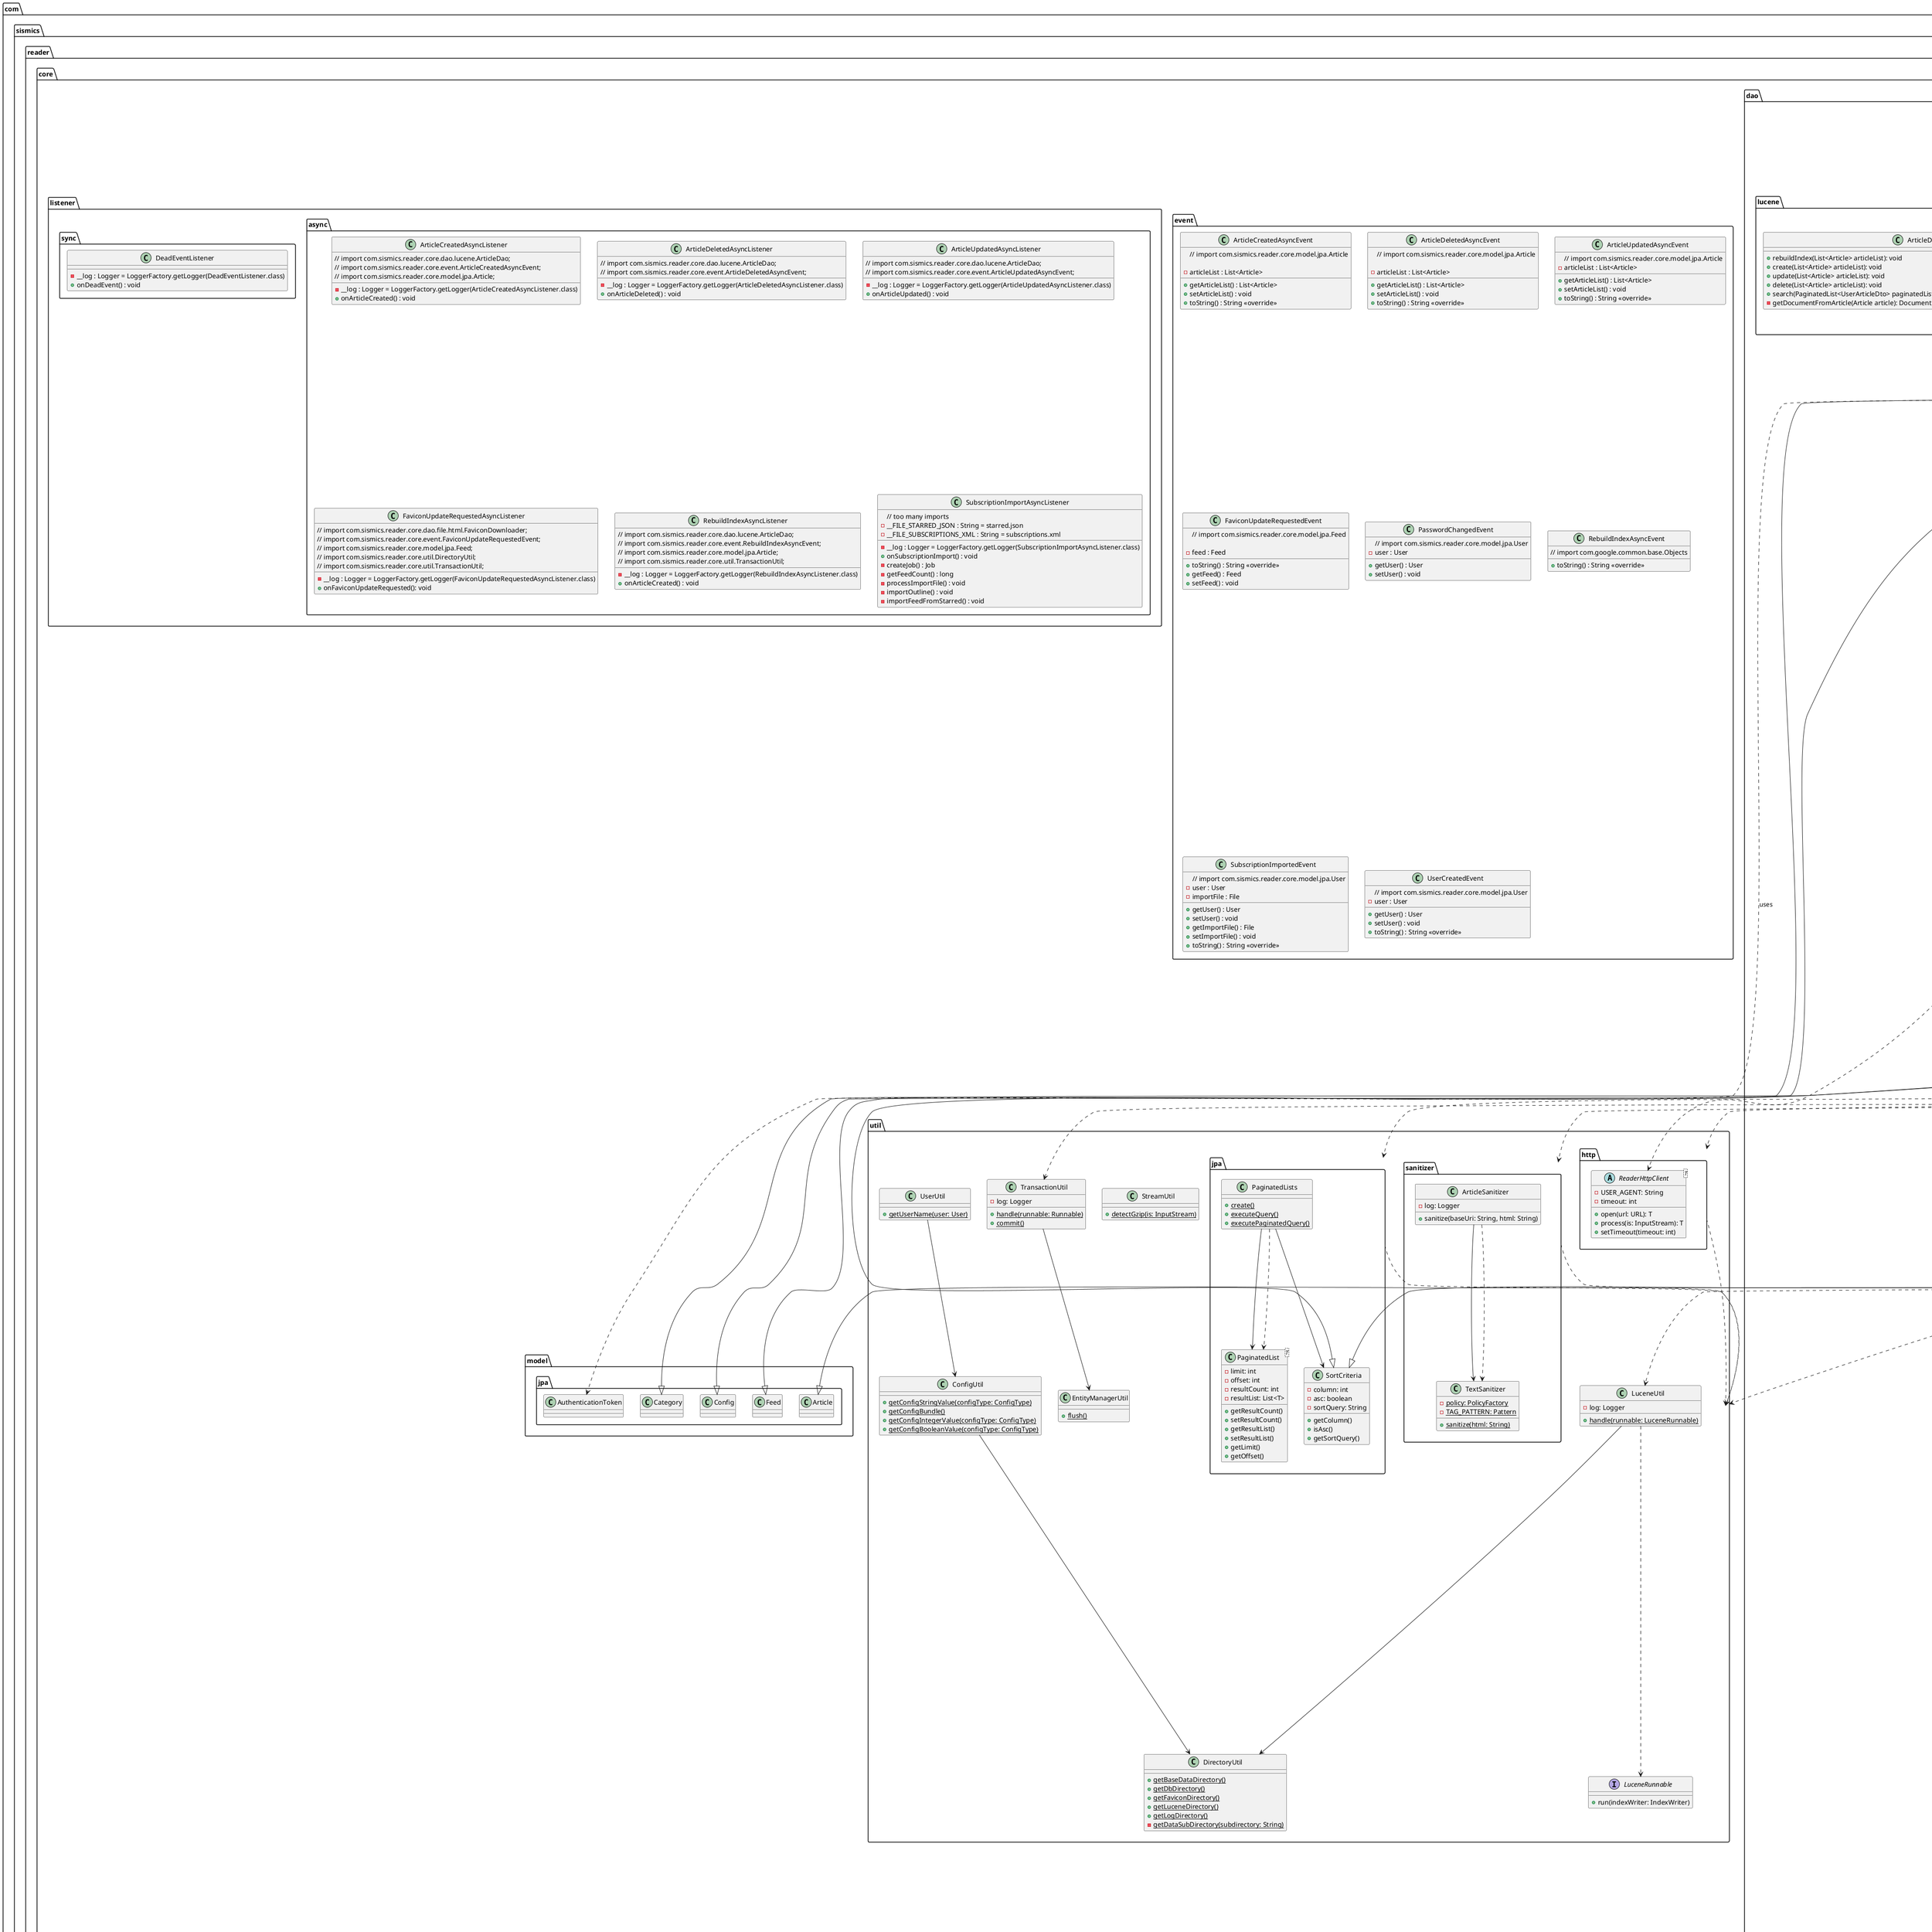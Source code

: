 @startuml

' Packages
package "com.sismics.reader.rest.assembler" {
    class ArticleAssembler {
        + {static} asJson(userArticle: UserArticleDto): JSONObject
    }
}

package "com.sismics.reader.rest.constant" {
    enum BaseFunction {
        ADMIN
        PASSWORD
        IMPORT
    }
}

package "com.sismics.reader.rest.dao" {
    class ThemeDao {
        + {static} STYLESHEETS_THEME_DIRS: List<String>
        - {static} CSS_FILTER: FilenameFilter
        + findAll(servletContext: ServletContext): List<String>
    }
}

package "com.sismics.reader.rest.resource" {
    abstract class BaseResource {
        # request: HttpServletRequest
        # appKey: String
        # principal: IPrincipal
        # authenticate(): boolean
        # checkBaseFunction(baseFunction: BaseFunction): void
        # hasBaseFunction(baseFunction: BaseFunction): boolean
    }

    class AllResource extends BaseResource {
        + get(unread: boolean, limit: Integer, afterArticle: String): Response
        + read(): Response
    }

    class AppResource extends BaseResource {
        + version(): Response
        + log(level: String, tag: String, message: String, limit: Integer, offset: Integer): Response
        + batchReindex(): Response
        + mapPort(): Response
    }

    class ArticleResource extends BaseResource {
        + read(id: String): Response
        + readMultiple(idList: List<String>): Response
        + unread(id: String): Response
        + unreadMultiple(idList: List<String>): Response
    }

    class CategoryResource extends BaseResource {
        + list(): Response
        + get(id: String, unread: boolean, limit: Integer, afterArticle: String): Response
        + add(name: String): Response
        + delete(id: String): Response
        + read(id: String): Response
        + update(id: String, name: String, order: Integer, folded: Boolean): Response
    }

    class JobResource extends BaseResource {
        + delete(id: String): Response
    }

    class LocaleResource extends BaseResource {
        + list(): Response
    }

    class SearchResource extends BaseResource {
        + get(query: String, limit: Integer, offset: Integer): Response
    }

    class StarredResource extends BaseResource {
        + get(limit: Integer, afterArticle: String): Response
        + star(id: String): Response
        + unstar(id: String): Response
        + starMultiple(idList: List<String>): Response
        + unstarMultiple(idList: List<String>): Response
    }

    class SubscriptionResource extends BaseResource {
        + list(unread: boolean): Response
        + get(id: String, unread: boolean, limit: Integer, afterArticle: String): Response
        + add(url: String, title: String): Response
        + update(id: String, title: String, categoryId: String, order: Integer): Response
        + favicon(id: String): Response
        + read(id: String): Response
        + delete(id: String): Response
        + importFile(fileBodyPart: FormDataBodyPart): Response
        + export(): Response
    }

    class UserResource extends BaseResource {
        + register(username: String, password: String, localeId: String, email: String): Response
        + update(password: String, email: String, themeId: String, localeId: String, ...): Response
        + checkUsername(username: String): Response
        + login(username: String, password: String, longLasted: boolean): Response
        + logout(): Response
        + delete(): Response
        + info(): Response
        + list(limit: Integer, offset: Integer, sortColumn: Integer, asc: Boolean): Response
    }
}

package "com.sismics.reader.rest.util" {
    class ValidationUtil {
        + {static} validateTheme(servletContext: ServletContext, themeId: String, name: String, nullable: boolean): String
        + {static} validateLocale(localeId: String, name: String, nullable: boolean): String
    }
}

' Relationships
ArticleAssembler ..> "uses" UserArticleDto
BaseResource ..> "uses" BaseFunction
UserResource ..> "uses" ValidationUtil
SubscriptionResource ..> "uses" ValidationUtil
ThemeDao ..> "uses" ServletContext


package "com.sismics.reader.core.service" {
    class FeedService {
        -log: Logger
        +startUp()
        +shutDown()
        +runOneIteration()
        +scheduler()
        +synchronizeAllFeeds()
        +synchronize(url: String)
    }

    class IndexingService {
        -log: Logger
        -directory: Directory
        -directoryReader: DirectoryReader
        -luceneStorageConfig: String
        +startUp()
        +shutDown()
        +runOneIteration()
        +searchArticles()
        +rebuildIndex()
        +getDirectory()
        +getDirectoryReader()
    }
    
    FeedService --> IndexingService
}

package "com.sismics.reader.core.util" {
    class ConfigUtil {
        +{static} getConfigStringValue(configType: ConfigType)
        +{static} getConfigBundle()
        +{static} getConfigIntegerValue(configType: ConfigType)
        +{static} getConfigBooleanValue(configType: ConfigType)
    }

    class DirectoryUtil {
        +{static} getBaseDataDirectory()
        +{static} getDbDirectory()
        +{static} getFaviconDirectory()
        +{static} getLuceneDirectory()
        +{static} getLogDirectory()
        -{static} getDataSubDirectory(subdirectory: String)
    }

    class EntityManagerUtil {
        +{static} flush()
    }

    class LuceneUtil {
        -log: Logger
        +{static} handle(runnable: LuceneRunnable)
    }

    interface LuceneRunnable {
        +run(indexWriter: IndexWriter)
    }

    class StreamUtil {
        +{static} detectGzip(is: InputStream)
    }

    class TransactionUtil {
        -log: Logger
        +{static} handle(runnable: Runnable)
        +{static} commit()
    }

    class UserUtil {
        +{static} getUserName(user: User)
    }

    ConfigUtil --> DirectoryUtil
    TransactionUtil --> EntityManagerUtil
    LuceneUtil --> DirectoryUtil
    UserUtil --> ConfigUtil
}

package "com.sismics.reader.core.util.http" {
    abstract class ReaderHttpClient<T> {
        -USER_AGENT: String
        -timeout: int
        +open(url: URL): T
        +process(is: InputStream): T
        +setTimeout(timeout: int)
    }
}

package "com.sismics.reader.core.util.jpa" {
    class PaginatedList<T> {
        -limit: int
        -offset: int
        -resultCount: int
        -resultList: List<T>
        +getResultCount()
        +setResultCount()
        +getResultList()
        +setResultList()
        +getLimit()
        +getOffset()
    }

    class PaginatedLists {
        +{static} create()
        +{static} executeQuery()
        +{static} executePaginatedQuery()
    }

    class SortCriteria {
        -column: int
        -asc: boolean
        -sortQuery: String
        +getColumn()
        +isAsc()
        +getSortQuery()
    }

    PaginatedLists --> PaginatedList
    PaginatedLists --> SortCriteria
}

package "com.sismics.reader.core.util.sanitizer" {
    class ArticleSanitizer {
        -log: Logger
        +sanitize(baseUri: String, html: String)
    }

    class TextSanitizer {
        -{static} policy: PolicyFactory
        -{static} TAG_PATTERN: Pattern
        +{static} sanitize(html: String)
    }

    ArticleSanitizer --> TextSanitizer
}

' Class relationships
FeedService --|> AbstractScheduledService
IndexingService --|> AbstractScheduledService
IndexingService ..> LuceneUtil
FeedService ..> TransactionUtil
PaginatedLists ..> PaginatedList
ArticleSanitizer ..> TextSanitizer
LuceneUtil ..> LuceneRunnable

' Package dependencies
"com.sismics.reader.core.service" ..> "com.sismics.reader.core.util"
"com.sismics.reader.core.service" ..> "com.sismics.reader.core.util.http"
"com.sismics.reader.core.service" ..> "com.sismics.reader.core.util.jpa"
"com.sismics.reader.core.service" ..> "com.sismics.reader.core.util.sanitizer"
"com.sismics.reader.core.util.sanitizer" ..> "com.sismics.reader.core.util"
"com.sismics.reader.core.util.http" ..> "com.sismics.reader.core.util"
"com.sismics.reader.core.util.jpa" ..> "com.sismics.reader.core.util"



package com.sismics.reader.core.dao.file.html{

    ' FaviconDownloader.java
    class FaviconDownloader {
        - {static} log: Logger
        + FAVICON_MIME_TYPE_MAP: ImmutableMap<String, String>
        + downloadFaviconFromPage(pageUrl: String, directory: String, fileName: String): String
        + getFaviconUrl(pageUrl: String, fileName: String): String
        + downloadFavicon(faviconUrl: String, directory: String, fileName: String): String
    }

    ' FaviconDownloader ..> FaviconExtractor : uses
    FaviconDownloader ..> com.sismics.reader.core.util.http.ReaderHttpClient : uses
    FaviconDownloader ..> com.sismics.util.mime.MimeTypeUtil : uses
    
    
    ' FaviconExtractor.java
    class FaviconExtractor{
        - {static} log: Logger
        - url: URL
        - favicon: String
        + FaviconExtractor(url: String)
        + readPage(is: InputStream): void
        + startElement(url: Sting, localName: String, qName: String, attributes: Attributes): void
        + getFavicon(): String
    }

    ' FaviconExtractor --|> DefaultHandler
    ' FaviconExtractor ..> SAXParserImpl : uses
    ' FaviconExtractor ..> Attributes : uses


    ' RssExtractor.java
    class RssExtractor{
        - {static} log: Logger
        - url: URL
        - feedList: List<String>
        + RssExtractor(url: String)
        - readPage(is: InputStream): void
        + startElement(uri: String, localName: String, attributes: Attributes): void
        + getFeedList(): List<String>
    }

    RssExtractor ..> com.sismics.util.UrlUtil : uses
    ' RssExtractor ..> Attributes : uses
    ' RssExtractor ..> SAXException : uses
    ' RssExtractor --|> DefaultHandler 


    ' FeedChooserStratergy.java
    class FeedChooserStratergy{
        + guess(feedList: List<String>): String
    }
    ' FeedChooserStrategy ..> "uses" List

}

package com.sismics.reader.core.dao.jpa.criteria{
    ' ArticleCriteria.java
    class ArticleCriteria{
        - id: String
        - guidIn: List<String>
        - title: String
        - url: String
        - publicationDateMin: Date
        - feedId: String
        + getId(): String
        + setId(id: String): ArticleCriteria
        + getUrl(): String
        + setUrl(url: String): ArticleCriteria
        + getPublicationDateMin(): Date
        + setPublicationDateMin(publicationDateMin: Date): ArticleCriteria
        + getFeedId(): String
        + setFeedId(feedId: String): ArticleCriteria
    }

    ' FeedCriteria.java
    class FeedCriteria{
        - feedUrl: String
        - withUserSubscription: boolean
        + getFeedUrl(): String
        + setFeedUrl(feedUrl: String): FeedCriteria
        + isWithUserSubscription(): boolean
        + setWithUserSubscription(withUserSubscription: boolean): FeedCriteria
    }

    'FeedSubscriptionCriteria.java
    class FeedSubscriptionCriteria{
        - id: String
        - userId: String
        - feedId: String
        - categoryId: String
        - feedUrl: String
        - unread: boolean
        + getId(): String
        + setId(id: String): FeedSubscriptionCriteria
        + getUserId(): String
        + setUserId(userId: String): FeedSubscriptionCriteria
        + getFeedId(): String
        + setFeedId(feedId: String): FeedSubscriptionCriteria
        + getCategoryId: String
        + setCategoryId(categoryId: String): FeedSubscriptionCriteria
        + getFeedUrl(): String
        + setFeedUrl(feedUrl: String): FeedSubscriptionCriteria
        + isUnread(): boolean
        + setUnread(unread: boolean): FeedSubscriptionCriteria
    }

    ' JobCriteria.java
    class JobCriteria{
        - userId: String
        + getUserId(): String
        + setUserId(userId: String): JobCriteria
    }

    ' JobEventCriteria.java
    class JobEventCriteria{
        - jobId: String
        + getJobId(): String
        + setJobId(jobId: String): JobEventCriteria
    }


    'UserArticleCriteria.java

    class UserArticleCriteria {
        - userId: String
        - feedId: String
        - visible: boolean
        - subscribed: boolean
        - feedSubscriptionId: String
        - categoryId: String
        - unread: boolean
        - starred: boolean
        - articleId: String
        - articleIdIn: List<String>
        - userArticleId: String
        - articlePublicationDateMax: Date
        - userArticleStarredDateMax: Date
        - articleIdMax: String
        - userArticleIdMax: String
        - fetchAllFeedSubscription: boolean

        + getUserId(): String
        + setUserId(userId: String): UserArticleCriteria
        + getFeedId(): String
        + setFeedId(feedId: String): UserArticleCriteria
        + isVisible(): boolean
        + setVisible(visible: boolean): UserArticleCriteria
        + isSubscribed(): boolean
        + setSubscribed(subscribed: boolean): UserArticleCriteria
        + getFeedSubscriptionId(): String
        + setFeedSubscriptionId(feedSubscriptionId: String): UserArticleCriteria

        + isUnread(): boolean
        + setUnread(unread: boolean): UserArticleCriteria
        + getCategoryId(): String
        + setCategoryId(categoryId: String): UserArticleCriteria
        + isStarred(): boolean
        + setStarred(starred: boolean): UserArticleCriteria
        + getArticleId(): String
        + setArticleId(articleId: String): UserArticleCriteria
        + getArticleIdIn(): List<String>
        + setArticleIdIn(articleIdIn: List<String>): UserArticleCriteria
        + getUserArticleId(): String
        + setUserArticleId(userArticleId: String): UserArticleCriteria
        + getArticlePublicationDateMax(): Date
        + setArticlePublicationDateMax(date: Date): UserArticleCriteria
        + getUserArticleStarredDateMax(): Date
        + setUserArticleStarredDateMax(date: Date): UserArticleCriteria
        + getArticleIdMax(): String
        + setArticleIdMax(articleIdMax: String): UserArticleCriteria
        + getUserArticleIdMax(): String
        + setUserArticleIdMax(userArticleIdMax: String): UserArticleCriteria
        + isFetchAllFeedSubscription(): boolean
        + setFetchAllFeedSubscription(fetch: boolean): UserArticleCriteria
    }

    ' UserCriteria.java
    class UserCriteria{
        ' its empty
    }



}

package com.sismics.reader.core.dao.jpa.mapper{

    ' ArticleMapper.java
    class ArticleMapper extends ResultMapper {
        + map(o: Object): ArticleDto
    }
    ArticleMapper --|>com.sismics.reader.core.dao.jpa.dto.ArticleDto
    ArticleMapper --|>com.sismics.util.jpa.ResultMapper

    ' FeedManager.java
    class FeedManager extends ResultMapper{
        + map(o: Object): FeedDto
    }
    FeedManager --|> com.sismics.reader.core.dao.jpa.dto.FeedDto
    FeedManager --|> com.sismics.util.jpa.ResultMapper

    ' FeedSubscriptionMapper.java
    class FeedSubscriptionMapper extends ResultMapper{
        + map(o: Object): FeedSubscriptionDto
    }
    FeedSubscriptionMapper --|> com.sismics.reader.core.dao.jpa.dto.FeedSubscriptionDto
    FeedSubscriptionMapper --|> com.sismics.util.jpa.ResultMapper


    ' JobEventMapper.java
    class JobEventMapper extends ResultMapper{
        + map(o: Object): JobEventDto
    }
    JobEventMapper --|> com.sismics.reader.core.dao.jpa.dto.JobEventDto
    JobEventMapper --|> com.sismics.util.jpa.ResultMapper


    ' JobMapper.java
    class JobMapper extends ResultMapper{
        + map(o: Object): JobDto
    }
    JobMapper --|> com.sismics.reader.core.dao.jpa.dto.JobDto
    JobMapper --|> com.sismics.util.jpa.ResultMapper


    ' UserArticleMapper.java
    class UserArticleMapper extends ResultMapper{
        +map(o: Object): UserArticleDto
    }
    UserArticleMapper --|> com.sismics.reader.core.dao.jpa.dto.UserArticleDto
    UserArticleMapper --|> com.sismics.util.jpa.ResultMapper


    ' UserMapper.java
    class UserMapper extends ResultMapper {
        + map(o: Object[]): UserDto

    }
    UserMapper --|> com.sismics.util.jpa.ResultMapper
    UserMapper --|> com.sismics.reader.core.dao.jpa.dto.UserDto
}

package com.sismics.reader.core.dao.jpa{

    ' ArticleDao.java
    class ArticleDao extends BaseDao{
        # getQueryParam(criteria: ArticleCriteria, FilterCriteria: FilterCriteria): QueryParam
        + create(article: Article): String
        + update(article: Article): Article
        + findAll(): List<Article>
        + delete(id: String): void
    }

    ArticleDao --|> com.sismics.reader.core.dao.jpa.criteria.ArticleCriteria
    ArticleDao --|> com.sismics.reader.core.dao.jpa.dto.ArticleDto
    ArticleDao --|> com.sismics.reader.core.dao.jpa.mapper.ArticleMapper
    ArticleDao --|> com.sismics.reader.core.model.jpa.Article
    ArticleDao --|> com.sismics.reader.core.util.jpa.SortCriteria
    ArticleDao --|> com.sismics.util.context.ThreadLocalContext
    ArticleDao --|> com.sismics.util.jpa.BaseDao
    ArticleDao --|> com.sismics.util.jpa.DialectUtil
    ArticleDao --|> com.sismics.util.jpa.QueryParam
    ArticleDao --|> com.sismics.util.jpa.filter.FilterCriteria

    ' AuthenticationTokenDao.java
    class AuthenticationTokenDao{
        + get(id: String): AuthenticationToken
        + create(authenticationToken: AuthenticationToken): String
        + delete(authenticationTokenId: String): void 
        + deleteOldSessionToken(userId: String): void
        + updateLastConnectionDate(id: String): void
    }
    AuthenticationTokenDao ..> com.sismics.reader.core.model.jpa.AuthenticationToken : uses
    AuthenticationTokenDao ..> com.sismics.util.context.ThreadLocalContext : uses

    ' CategoryDao.java
    class CategoryDao{
        + create(category: Category): String
        + update(category: Category): String
        ' suppressWarning
        + reorder(category: Category, order: int): void
        + delete(id: String):void
        + getRootCategory(userId: String): Category
        + getCategory(id: String, userId: String): Category
        + getCategoryCount(parentId: String, userId: String): int
        ' suppressWarning
        + findAllCategory(userId: String): List<Category>
        ' suppressWarning
        + findSubCategory(parentId: String, userId: String): List<Category>   
    }
    CategoryDao --|> com.sismics.reader.core.model.jpa.Category
    CategoryDao --|> com.sismics.util.context.ThreadLocalContext

    ' ConfigDao.java
    class ConfigDao{
        + getById(id: ConfigType): Config
    }
    ConfigDao --|> com.sismics.reader.core.model.jpa.Config
    ConfigDao --|> com.sismics.reader.core.constant.ConfigType
    ConfigDao --|> com.sismics.util.context.ThreadLocalContext

    class FeedDao extends BaseDao{
        # getQueryParam(criteria: FeedCriteria, filterCriteria: FilterCriteria): QueryParam
        + create(feed: Feed): String
        + delete(id: String): void
        + getByRssUrl(rssUrl: String): Feed
        + update(feed: Feed): Feed
    }

    FeedDao --|> com.sismics.reader.core.dao.jpa.criteria.FeedCriteria
    FeedDao --|> com.sismics.reader.core.dao.jpa.dto.FeedDto
    FeedDao --|> com.sismics.reader.core.dao.jpa.mapper.FeedMapper
    FeedDao --|> com.sismics.reader.core.model.jpa.Feed
    FeedDao --|> com.sismics.reader.core.util.jpa.SortCriteria
    FeedDao --|> com.sismics.util.context.ThreadLocalContext
    FeedDao --|> com.sismics.util.jpa.BaseDao
    FeedDao --|> com.sismics.util.jpa.QueryParam
    FeedDao --|> com.sismics.util.jpa.filter.FilterCriteria

}



package "com.sismics.reader.core.constant" {
    ' configtype.java
  enum ConfigType {
    LUCENE_DIRECTORY_STORAGE
  }

class Constants {
    ' constants.java how to represent static and final in class diagrams
    + String DEFAULT_LOCALE_ID = "en"
    + String DEFAULT_TIMEZONE_ID = "Europe/London"
    + String DEFAULT_THEME_ID = "default.less"
    + String DEFAULT_ADMIN_PASSWORD = "$2a$05$6Ny3TjrW3aVAL1or2SlcR.fhuDgPKp5jp.P9fBXwVNePgeLqb4i3C"
    + String LUCENE_DIRECTORY_STORAGE_RAM = "RAM"
    + String LUCENE_DIRECTORY_STORAGE_FILE = "FILE"
    + String DEFAULT_USER_ROLE = "user"
    + String JOB_IMPORT = "import"
    + String JOB_EVENT_FEED_COUNT = "import.feed_count"
    + String JOB_EVENT_STARRED_ARTICLED_COUNT = "import.starred_article_count"
    + String JOB_EVENT_FEED_IMPORT_SUCCESS = "import.feed_import_success"
    + String JOB_EVENT_FEED_IMPORT_FAILURE = "import.feed_import_failure"
    + String JOB_EVENT_STARRED_ARTICLE_IMPORT_SUCCESS = "import.starred_article_import_success"
    + String JOB_EVENT_STARRED_ARTICLE_IMPORT_FAILURE = "import.starred_article_import_failure"
}

}
package com.sismics.reader.core.dao.file.json {
    class StarredArticleImportedEvent {
        - Feed: feed
        - Article: article

        + getFeed() : Feed
        + setFeed(Feed feed) : void
        + getArticle() : Article
        + setArticle(Article article) : void
        + toString() : String
    }
    ' StarredArticleImportedEvent.java
'     ' // Representing relationships with Feed and Article classes
'     class Feed
'     class Article

'     ' // Usage relationships
'     StarredArticleImportedEvent --> Feed : feed
'     StarredArticleImportedEvent --> Article : article
}
package com.sismics.reader.core.dao.file.json {
    interface StarredArticleImportedListener {
        + onStarredArticleImported(StarredArticleImportedEvent event) : void
    }

    ' starredArticleImportedListener.java

    ' class StarredArticleImportedEvent

    ' // Association to represent the use of StarredArticleImportedEvent
    ' StarredArticleImportedListener --> StarredArticleImportedEvent : event
}
package com.sismics.reader.core.dao.file.json {
    class StarredReader {
        - {static}  log : Logger
        - StarredArticleImportedListener : starredArticleImportedListener

        + read(InputStream is) : void
        + setStarredArticleListener(StarredArticleImportedListener starredArticleListener) : void
    }
    ' starredReader.java
    ' class Feed {
    '     + void setRssUrl(String rssUrl)
    '     + void setTitle(String title)
    '     + void setUrl(String url)
    ' }

    ' class Article {
    '     + void setTitle(String title)
    '     + void setPublicationDate(Date publicationDate)
    '     + void setUrl(String url)
    '     + void setDescription(String description)
    ' }


    ' class JsonValidationUtil {
    '     + static void validateJsonString(JsonNode node, String field, boolean required)
    '     + static void validateJsonArray(JsonNode node, String field, boolean required)
    '     + static void validateJsonObject(JsonNode node, String field, boolean required)
    '     + static void validateJsonNumber(JsonNode node, String field, boolean required)
    ' }

    ' class Logger {
    '     + static Logger getLogger(Class clazz)
    '     + boolean isInfoEnabled()
    '     + void info(String message)
    ' }

    ' class ObjectMapper {
    '     + JsonNode readTree(InputStream is)
    ' }

    ' // Associations
    ' StarredReader --> "1" StarredArticleImportedListener
    ' StarredReader --> "1" Logger : log
    ' StarredReader --> "1" ObjectMapper
    ' StarredReader --> "*" JsonNode
    ' StarredReader --> "1" JsonValidationUtil
    ' StarredArticleImportedEvent --> Feed
    ' StarredArticleImportedEvent --> Article
    ' StarredArticleImportedListener --> StarredArticleImportedEvent
}

package com.sismics.reader.core.dao.file.opml {
    class OpmlFlattener {
        + {static} flatten(List<Outline> outlineList) : Map<String, List<Outline>> 
        - {static} flatten(List<Outline> outlineTree, Map<String, List<Outline>> outlineMap, String prefix) : void
        - {static} getPrefix(Outline outline, String prefix) : String
    }
    ' opmlFlattener.java

    ' class Outline {
    '     + String getXmlUrl()
    '     + String getText()
    '     + String getTitle()
    '     + List<Outline> getOutlineList()
    ' }

    ' class StringUtils {
    '     + static boolean isBlank(String str)
    '     + static boolean isNotBlank(String str)
    ' }

    ' ' // Associations
    ' OpmlFlattener --> Outline : uses
    ' OpmlFlattener --> StringUtils : uses
}


package com.sismics.reader.core.dao.file.opml {
    class DefaultHandler{}
    class OpmlReader extends DefaultHandler {
        - {static}  log : Logger
        - content : String 
        - rootOutline : Outline
        - currentOutline : Outline 
        ' - Element { UNKNOWN, OPML, BODY, OUTLINE } : enum 
        - currentElement : Element
        - elementStack : Stack<Element>
        - outlineStack : Stack<Outline> 

        + OpmlReader() : void 
        + read(InputStream is) : void
        + getOutlineList() : List<Outline>
        + startElement(String uri, String localName, String qName, Attributes attributes) : void
        + endElement(String uri, String localName, String qName) : void
        + characters(char[] ch, int start, int length) : void
        - pushElement(Element newElement) : void
        - popElement() : void
    }

    class Outline {
        + void setText(String text)
        + void setTitle(String title)
        + void setXmlUrl(String xmlUrl)
        + void setHtmlUrl(String htmlUrl)
        + void setType(String type)
        + List<Outline> getOutlineList()
    }
    ' OpmlReader.java
    ' class StringUtils {
    '     + static boolean isBlank(String str)
    '     + static String trim(String str)
    ' }

    ' class Logger {
    '     + static Logger getLogger(Class<?> clazz)
    '     + boolean isTraceEnabled()
    '     + void trace(String message)
    '     + void warn(String message)
    ' }

    ' class LoggerFactory {
    '     + static Logger getLogger(Class<?> clazz)
    ' }

    ' class SAXParser {
    '     + void parse(InputStream is, DefaultHandler handler)
    ' }

    ' class SAXParserFactory {
    '     + static SAXParserFactory newInstance()
    '     + void setNamespaceAware(boolean awareness)
    '     + void setFeature(String name, boolean value)
    '     + SAXParser newSAXParser() throws Exception
    ' }

    ' interface Attributes {
    '     + String getValue(String qName)
    ' }

    ' interface DefaultHandler {
    '     + void startElement(String uri, String localName, String qName, Attributes attributes) throws SAXException
    '     + void endElement(String uri, String localName, String qName) throws SAXException
    '     + void characters(char[] ch, int start, int length) throws SAXException
    ' }

    ' // Associations
    ' OpmlReader --> Outline : uses
    ' OpmlReader --> StringUtils : uses
    ' OpmlReader --> Logger : uses logging
    ' OpmlReader --> SAXParser : uses
    ' OpmlReader --> SAXParserFactory : uses
    ' OpmlReader --> Attributes : interacts
    ' Outline --> Outline : manages sub-outlines
    ' OpmlReader --|> DefaultHandler : extends
}


package com.sismics.reader.core.dao.file.opml {
    class Outline {
        - text : String 
        - title : String
        - type : String
        - xmlUrl : String
        - htmlUrl : String
        - outlineList : List<Outline>

        + Outline() : void
        + getText() : String
        + setText(String text) : void
        + getTitle() : String
        + setTitle(String title) : void
        + getType() : String
        + setType(String type) : void
        + getXmlUrl() : String
        + setXmlUrl(String xmlUrl) : void
        + getHtmlUrl() : String
        + setHtmlUrl(String htmlUrl) : void
        + getOutlineList() : List<Outline>
    }
}
package com.sismics.reader.core.dao.file.rss {
    class AtomArticleCommentUrlGuesserStrategy {
        + guess(List<AtomLink> atomLinkList) : String
    }
    ' AtomArticleCommentUrlGuesserStrategy.java

    ' AtomArticleCommentUrlGuesserStrategy --> "uses" AtomLink
    class AtomArticleUrlGuesserStrategy {
        + guess(List<AtomLink> atomLinkList) : String
    }
    ' AtomArticleUrlGuesserStrategy.java
    ' AtomLink.java
    class AtomLink {
        - rel : String
        - type : String
        - href : String

        + AtomLink(String rel, String type, String href)
        + getRel() : String
        + setRel(String rel) : void
        + getHref() : String
        + setHref(String href) : void
        + getType() : String
        + setType(String type) : void
    }
    ' AtomArticleUrlGuesserStrategy --> "uses" AtomLink
    class AtomUrlGuesserStrategy {
        + guessSiteUrl(List<AtomLink> atomLinkList) : String
        + guessFeedUrl(List<AtomLink> atomLinkList) : String
    }
    ' AtomUrlGuesserStrategy.java
    ' GuidFixer.java
    class GuidFixer {
        + {static} fixGuid(Article article) : void
    }

    ' class Article {
    '     - String guid
    '     - String url
    '     - String title
    '     - String description

    '     + String getGuid()
    '     + void setGuid(String guid)
    '     + String getUrl()
    '     + String getTitle()
    '     + String getDescription()
    ' }

    ' class StringUtils {
    '     + static boolean isBlank(String str)
    '     + static boolean isNotBlank(String str)
    ' }

    ' class Hashing {
    '     + static Hasher sha1()
    ' }

    ' class Hasher {
    '     + Hasher putString(String str)
    '     + String hash()
    ' }

    ' GuidFixer ..> Article : uses
    ' GuidFixer ..> StringUtils : uses
    ' GuidFixer ..> Hashing : uses
    ' Hashing ..> Hasher : creates

class RssReader  extends DefaultHandler {
    - {static} log : Logger
    - {static} DF_RSS : DateTimeFormatter
    - {static} DF_ATOM : DateTimeFormatter
    - {static} DF_DC : DateTimeFormatter
    - content : String
    - feed : Feed
    - article : Article
    - articleList : List<Article>
    - atomLinkList : List<AtomLink>
    - atomArticleLinkList : List<AtomLink>
    - fatalErrorCount : int
    - {static}  URI_XML : String
    - {static}  URI_ATOM :  String
    - {static}  URI_RDF : String
    - {static}  URI_SLASH : String
    - {static}  URI_DC : String
    - {static}  URI_CONTENT : String
    - {static}  URI_THREAD : String
    - feedType : FeedType
    - currentElement : Element
    - elementStack : Stack<Element>
    - {static} FATAL_ERROR_MAX : int
    ' - enum FeedType { RSS, ATOM, RDF }
    ' - enum Element {
    '     UNKNOWN, RSS, RSS_CHANNEL, RSS_TITLE, RSS_LINK,
    '     RSS_DESCRIPTION, RSS_LANGUAGE, ITEM, ITEM_TITLE,
    '     ITEM_GUID, ITEM_LINK, ITEM_COMMENTS, ITEM_SLASH_COMMENTS,
    '     ITEM_DESCRIPTION, ITEM_DC_CREATOR, ITEM_DC_DATE,
    '     ITEM_PUB_DATE, ITEM_CONTENT_ENCODED, ITEM_ENCLOSURE,
    '     FEED, ATOM_TITLE, ATOM_SUBTITLE, ATOM_LINK,
    '     ATOM_ID, ATOM_UPDATED, ENTRY, ENTRY_TITLE,
    '     ENTRY_LINK, ENTRY_UPDATED, ENTRY_ID, ENTRY_SUMMARY,
    '     ENTRY_CONTENT, ENTRY_AUTHOR, AUTHOR_NAME, RDF
    ' }

    + RssReader()
    'override methods
    + readRssFeed(InputStream is): void
    + startElement(String uri, String localName, String qName, Attributes attributes): void
}

' class Feed {
'     - String url
'     - String baseUri
'     - String language
'     + setUrl(String url): void
'     + setBaseUri(String baseUri): void
'     + setLanguage(String language): void
' }

' class Article {
'     - String guid
'     - String enclosureUrl
'     - Integer enclosureLength
'     - String enclosureType
'     + setGuid(String guid): void
'     + setEnclosureUrl(String enclosureUrl): void
'     + setEnclosureLength(Integer enclosureLength): void
'     + setEnclosureType(String enclosureType): void
' }

' RssReader *-- Feed
' RssReader *-- Article
' RssReader *-- AtomLink
' RssReader *-- Stack
' RssReader *-- List
'XmlReader.java
class XmlReader {
    - {static} HEADER_SIZE : int
    - internalInputStreamReader : InputStreamReader
    + XmlReader(InputStream in, String defaultEnc) 
    + close(): void
    + read(char[] cbuf, int off, int len): int
}

class Reader {
    + close(): void
    + read(char[] cbuf, int off, int len): int
}

' class InputStreamReader {
'     + InputStreamReader(InputStream in, String charsetName) <<constructor>>
'     + close(): void
'     + read(char[] cbuf, int off, int len): int
' }

' class InputStream {
' }

' class PushbackInputStream {
'     + PushbackInputStream(InputStream in, int size) <<constructor>>
'     + unread(byte[] buf, int off, int len): void
' }

' class ByteStreams {
'     + read(InputStream in, byte[] b, int off, int len): int
' }

' class Charset {
'     + forName(String charsetName): Charset
' }

' class Pattern {
'     + compile(String regex): Pattern
'     + matcher(CharSequence input): Matcher
' }

' class Matcher {
'     + find(): boolean
'     + group(int group): String
' }

XmlReader --|> Reader
' XmlReader *-- InputStreamReader
' XmlReader *-- PushbackInputStream
' XmlReader ..> ByteStreams : uses
' XmlReader ..> Charset : uses
' XmlReader ..> Pattern : uses
' Pattern ..> Matcher : creates

}
package "com.sismics.reader.core.dao.jpa.dto"{
class ArticleDto {
    - id : String
    - url : String
    - guid : String
    - title : String
    - creator : String
    - description : String
    - commentUrl : String
    - commentCount : int
    - enclosureUrl : String
    - nclosureCount : int
    - enclosureType : String
    - publicationDate : Date
    - createDate : Date
    - feedId : String

    + getId() : String
    + etId(String id) : void
    + getUrl() : String
    + setUrl(String url) : void
    + getGuid() : String
    + setGuid(String guid) : void
    + getTitle() : String
    + setTitle(String title) : void
    + getCreator() : String
    + setCreator(String creator) : void
    + getDescription() : String
    + setDescription(String description) : void
    + getCommentUrl() : String
    + setCommentUrl(String commentUrl) : void
    + getCommentCount() : int
    + setCommentCount(Integer commentCount) : void
    + getEnclosureUrl() : String
    + setEnclosureUrl(String enclosureUrl) : void
    + getEnclosureCount() : int
    + setEnclosureCount(Integer enclosureCount) : void
    + setEnclosureType(String enclosureType) : void
    + getPublicationDate() : Date
    + setPublicationDate(Date publicationDate) : void
    + getCreateDate() : Date
    + setCreateDate(Date createDate) : void
    + getFeedId() : String
    + setFeedId(String feedId) : void
}
class FeedDto {
    - String id
    - String rssUrl

    + String getId()
    + void setId(String id)
    + String getRssUrl()
    + void setRssUrl(String rssUrl)
}
class FeedSubscriptionDto {
    - id : String
    - feedSubscriptionTitle : String
    - feedTitle : String
    - userId : String
    - feedId : String
    - feedRssUrl : String
    - feedUrl : String
    - feedDescription : String
    - unreadUserArticleCount : int
    - synchronizationFailCount : int
    - createDate : Date
    - categoryId : String
    - categoryParentId : String
    - categoryName : String
    - categoryFolded : boolean

    + getId() : String
    + setId(String id) : void
    + getFeedSubscriptionTitle() : String 
    + setFeedSubscriptionTitle(String feedSubscriptionTitle) : void 
    + getFeedTitle() : String 
    + setFeedTitle(String feedTitle) : void 
    + getUserId() : String
    + setUserId(String userId) : void 
    + getFeedId() : String
    + setFeedId(String feedId) : void
    + getFeedRssUrl() : String
    + setFeedRssUrl(String feedRssUrl) : void
    + getFeedUrl() : String 
    + setFeedUrl(String feedUrl) : void 
    + getFeedDescription() : String 
    + setFeedDescription(String feedDescription) : void 
    + getUnreadUserArticleCount() : int
    + setUnreadUserArticleCount(Integer unreadUserArticleCount) : void
    + getSynchronizationFailCount() : int
    + setSynchronizationFailCount(Integer synchronizationFailCount) : void
    + getCreateDate() : Date
    + setCreateDate(Date createDate) : void
    + getCategoryId() : String
    + setCategoryId(String categoryId) : void
    + getCategoryParentId() : String
    + setCategoryParentId(String categoryParentId) : void
    + getCategoryName() : String
    + setCategoryName(String categoryName) : void
    + isCategoryFolded() : boolean
    + setCategoryFolded(boolean categoryFolded) : void
}
class JobDto {
    - String id
    - String name
    - String userId
    - Long createTimestamp
    - Long startTimestamp
    - Long endTimestamp

    + String getId()
    + void setId(String id)
    + String getName()
    + void setName(String name)
    + String getUserId()
    + void setUserId(String userId)
    + Long getCreateTimestamp()
    + void setCreateTimestamp(Long createTimestamp)
    + Long getStartTimestamp()
    + void setStartTimestamp(Long startTimestamp)
    + Long getEndTimestamp()
    + void setEndTimestamp(Long endTimestamp)
}
class JobEventDto {
    - id : String
    - name : String
    - value : String

    + getId(): String
    + setId(String id): void
    + getName(): String
    + setName(String name): void
    + getValue(): String
    + setValue(String value): void
}
class UserArticleDto {
    - id : String
    - readTimestamp : Long
    - starTimestamp : Long
    - feedTitle : String
    - feedSubscriptionId : String
    - feedSubscriptionTitle : String
    - articleId : String
    - articleUrl : String
    - articleGuid : String
    - articleTitle : String
    - articleCreator : String
    - articleDescription : String
    - articleCommentUrl : String
    - articleCommentCount : Integer
    - articleEnclosureUrl : String
    - articleEnclosureLength : Integer
    - articleEnclosureType : String
    - articlePublicationTimestamp : Long

    + getId(): String
    + setId(String id): void
    + getReadTimestamp(): Long
    + setReadTimestamp(Long readTimestamp): void
    + getStarTimestamp(): Long
    + setStarTimestamp(Long starTimestamp): void
    + getFeedTitle(): String
    + setFeedTitle(String feedTitle): void
    + getFeedSubscriptionId(): String
    + setFeedSubscriptionId(String feedSubscriptionId): void
    + getFeedSubscriptionTitle(): String
    + setFeedSubscriptionTitle(String feedSubscriptionTitle): void
    + getArticleId(): String
    + setArticleId(String articleId): void
    + getArticleUrl(): String
    + setArticleUrl(String articleUrl): void
    + getArticleGuid(): String
    + setArticleGuid(String articleGuid): void
    + getArticleTitle(): String
    + setArticleTitle(String articleTitle): void
    + getArticleCreator(): String
    + setArticleCreator(String articleCreator): void
    + getArticleDescription(): String
    + setArticleDescription(String articleDescription): void
    + getArticleCommentUrl(): String
    + setArticleCommentUrl(String articleCommentUrl): void
    + getArticleCommentCount(): Integer
    + setArticleCommentCount(Integer articleCommentCount): void
    + getArticleEnclosureUrl(): String
    + setArticleEnclosureUrl(String articleEnclosureUrl): void
    + getArticleEnclosureLength(): Integer
    + setArticleEnclosureLength(Integer articleEnclosureLength): void
    + getArticleEnclosureType(): String
    + setArticleEnclosureType(String articleEnclosureType): void
    + getArticlePublicationTimestamp(): Long
    + setArticlePublicationTimestamp(Long articlePublicationTimestamp): void
}
}
package "com.sismics.reader.core.dao.jpa.dto"{
class UserDto {
    - String id
    - String localeId
    - String username
    - String email
    - Long createTimestamp

    + getId(): String
    + setId(String id): void
    + getLocaleId(): String
    + setLocaleId(String localeId): void
    + getUsername(): String
    + setUsername(String username): void
    + getEmail(): String
    + setEmail(String email): void
    + getCreateTimestamp(): Long
    + setCreateTimestamp(Long createTimestamp): void
}
}
package "com.sismics.reader.core.dao.lucene"{
class ReaderStandardAnalyzer {
    + {static} int DEFAULT_MAX_TOKEN_LENGTH = 255
    - int maxTokenLength
    + {static} CharArraySet STOP_WORDS_SET

    + ReaderStandardAnalyzer(Version matchVersion, CharArraySet stopWords)
    + ReaderStandardAnalyzer(Version matchVersion)
    + ReaderStandardAnalyzer(Version matchVersion, Reader stopwords) throws IOException
    + setMaxTokenLength(int length): void
    + getMaxTokenLength(): int
    + createComponents(String fieldName, Reader reader): TokenStreamComponents
    + initReader(String fieldName, Reader reader): Reader
}

' class StopwordAnalyzerBase {
'     + StopwordAnalyzerBase(Version matchVersion, CharArraySet stopWords)
' }

' class StandardTokenizer {
'     + StandardTokenizer(Version matchVersion, Reader reader)
'     + setMaxTokenLength(int length): void
' }

' class TokenStreamComponents {
'     + TokenStreamComponents(StandardTokenizer src, TokenStream tok)
' }

' class StandardFilter {
'     + StandardFilter(Version matchVersion, TokenStream tok)
' }

' class LowerCaseFilter {
'     + LowerCaseFilter(Version matchVersion, TokenStream tok)
' }

' class StopFilter {
'     + StopFilter(Version matchVersion, TokenStream tok, CharArraySet stopwords)
' }

' class HTMLStripCharFilter {
'     + HTMLStripCharFilter(Reader reader)
' }

' ReaderStandardAnalyzer --|> StopwordAnalyzerBase
' ReaderStandardAnalyzer o-- StandardTokenizer
' ReaderStandardAnalyzer o-- TokenStreamComponents
' ReaderStandardAnalyzer ..> StandardFilter
' ReaderStandardAnalyzer ..> LowerCaseFilter
' ReaderStandardAnalyzer ..> StopFilter
' ReaderStandardAnalyzer ..> HTMLStripCharFilter

class ArticleDao {
    + rebuildIndex(List<Article> articleList): void
    + create(List<Article> articleList): void
    + update(List<Article> articleList): void
    + delete(List<Article> articleList): void
    + search(PaginatedList<UserArticleDto> paginatedList, String searchQuery): Map<String, Article>
    - getDocumentFromArticle(Article article): Document
}

' class LuceneUtil {
'     + handle(Consumer<IndexWriter> consumer): void
' }

' class AppContext {
'     + getInstance(): AppContext
'     + getIndexingService(): IndexingService
' }

' class IndexingService {
'     + getDirectoryReader(): DirectoryReader
' }

' class Article {
'     + getId(): String
'     + getUrl(): String
'     + getPublicationDate(): Date
'     + getTitle(): String
'     + getDescription(): String
' }

' class PaginatedList<UserArticleDto> {
'     + getOffset(): int
'     + getLimit(): int
'     + setResultCount(int count): void
' }

' class UserArticleDto {}

' class Document {}

' class QueryParserUtil {
'     + escape(String query): String
' }

' class StandardQueryParser {
'     + StandardQueryParser(ReaderStandardAnalyzer analyzer)
'     + setPhraseSlop(int slop): void
'     + parse(String query, String field): Query
' }

' class BooleanQuery {
'     + add(Query query, Occur occur): void
' }

' class GroupingSearch {
'     + GroupingSearch(String groupField)
'     + setGroupSort(Sort sort): void
'     + setFillSortFields(boolean fillFields): void
'     + setCachingInMB(int mb, boolean cache): void
'     + setAllGroups(boolean allGroups): void
'     + search(IndexSearcher searcher, Query query, int offset, int limit): TopGroups<BytesRef>
' }

' class TopGroups<BytesRef> {
'     - GroupDocs<BytesRef>[] groups
'     + int totalGroupCount
' }

' class PostingsHighlighter {
'     + PostingsHighlighter(int maxLength, BreakIterator breakIterator, PassageScorer scorer, PassageFormatter formatter)
'     + highlightFields(String[] fields, Query query, IndexSearcher searcher, TopDocs topDocs, int maxPassages): Map<String, String[]>
' }

' class PassageFormatter {
'     + format(Passage[] passages, String content): String
' }

' class Passage {}

' class IndexSearcher {}

' class Term {
'     + Term(String field, String text)
' }

' class Field {
'     + Field(String name, String value, FieldType type)
' }

' class FieldType {
'     + setIndexOptions(IndexOptions options): void
' }

' class IndexOptions {
'     + DOCS_AND_FREQS_AND_POSITIONS_AND_OFFSETS
' }

' class TextField {
'     + TYPE_STORED
' }

' class StringField {
'     + StringField(String name, String value, Field.Store store)
' }

' class LongField {
'     + LongField(String name, long value, Field.Store store)
' }

' ArticleDao ..> LuceneUtil
' ArticleDao ..> AppContext
' ArticleDao ..> Article
' ArticleDao ..> PaginatedList
' ArticleDao ..> StandardQueryParser
' ArticleDao ..> BooleanQuery
' ArticleDao ..> GroupingSearch
' ArticleDao ..> PostingsHighlighter
' ArticleDao ..> Term
' ArticleDao ..> Field
' ArticleDao ..> FieldType
}

package com.sismics.reader.core.dao.jpa {
    class RoleBaseFunctionDao {
        +findByRoleId(String roleId) : List<String> 
    }

    ' class ThreadLocalContext {
    '     +EntityManager get()
    ' }

    ' RoleBaseFunctionDao --> ThreadLocalContext : uses
    class UserDao {
        #getQueryParam(UserCriteria criteria, FilterCriteria filterCriteria) : QueryParam 
        +authenticate(String username, String password) : String
        +create(User user) : User
        +update(User user) : User 
        +updatePassword(User user) : User 
        +getById(String id) : User
        +getActiveByUsername(String username) : User
        +getActiveByPasswordResetKey(String passwordResetKey) : User
        +delete(String username) : void
        #hashPassword(String password) : String
    }
    UserDao --|> BaseDao : extends
    ' class User {
    '     -String id
    '     -String username
    '     -String email
    '     -Date createDate
    '     -String password
    '     -String localeId
    '     -String theme
    '     -Boolean displayTitleWeb
    '     -Boolean displayTitleMobile
    '     -Boolean displayUnreadWeb
    '     -Boolean displayUnreadMobile
    '     -Boolean firstConnection
    '     -Date deleteDate
    '     -String passwordResetKey
    ' }

    ' class QueryParam {
    '     -String query
    '     -List<String> criteriaList
    '     -Map<String, Object> parameterMap
    '     -FilterCriteria filterCriteria
    '     -UserMapper userMapper
    ' }

    ' class ThreadLocalContext {
    '     +EntityManager get()
    ' }



    ' class BCrypt {
    '     +String hashpw(String password, String salt)
    '     +boolean checkpw(String candidate, String hashed)
    '     +String gensalt()
    ' }

    ' Relationships
    ' UserDao --> ThreadLocalContext : uses
    ' Query --> User : queries
    ' QueryParam --> UserCriteria : depends on
    ' QueryParam --> FilterCriteria : depends on
    ' QueryParam --> UserMapper : depends on
    ' UserDao --> BCrypt : for password hashing
    ' UserDao --> Constants : uses

package com.sismics.reader.core.dao.jpa {
    class JobDao {
        + create(job: Job): String
        + getActiveJob(id: String): Job
        + delete(id: String): void
        + update(job: Job): Job
        # getQueryParam(criteria: JobCriteria, filterCriteria: FilterCriteria): QueryParam
    }

    JobDao --|> BaseDao : extends
}



' JobDao ..> JobCriteria : uses
' JobDao ..> JobDto : uses
' JobDao ..> JobMapper : uses
' JobDao ..> ThreadLocalContext : uses
' JobDao ..> EntityManager : uses
' JobDao ..> QueryParam : creates
' JobDao ..> SortCriteria : uses
' JobDao ..> FilterCriteria : uses
' JobDao ..> Job : manipulates
' JobDao --|> BaseDao : extends
package com.sismics.reader.core.dao.jpa {
    class JobEventDao {
        + create(jobEvent: JobEvent): String
        + delete(id: String): void
        # getQueryParam(criteria: JobEventCriteria, filterCriteria: FilterCriteria): QueryParam
    }

    JobEventDao --|> BaseDao : extends
}


' JobEventDao ..> JobEventCriteria : uses
' JobEventDao ..> JobEventDto : uses
' JobEventDao ..> JobEventMapper : uses
' JobEventDao ..> ThreadLocalContext : uses
' JobEventDao ..> EntityManager : uses
' JobEventDao ..> QueryParam : creates
' JobEventDao ..> SortCriteria : uses
' JobEventDao ..> FilterCriteria : uses
' JobEventDao ..> JobEvent : manipulates

package com.sismics.reader.core.dao.jpa {
    class FeedSynchronizationDao {
        + create(feedSynchronization: FeedSynchronization): String
        + deleteOldFeedSynchronization(feedId: String, minutes: int): void
        + findByFeedId(feedId: String): List<FeedSynchronization>
    }
}

' package com.sismics.reader.core.model.jpa {
'     class FeedSynchronization {
'         - id: String
'         - feedId: String
'         - createDate: Date
'         + setId(id: String): void
'         + setCreateDate(date: Date): void
'     }
' }

' package com.sismics.util.context {
'     class ThreadLocalContext {
'         + get(): ThreadLocalContext
'         + getEntityManager(): EntityManager
'     }
' }

' package com.sismics.util.jpa {
'     class DialectUtil {
'         + getDateDiff(startDate: String, diffValue: String, unit: String): String
'     }
' }

' FeedSynchronizationDao ..> FeedSynchronization : manipulates
' FeedSynchronizationDao ..> ThreadLocalContext : uses
' FeedSynchronizationDao ..> EntityManager : uses
' FeedSynchronizationDao ..> DialectUtil : uses

package com.sismics.reader.core.dao.jpa {
    class LocaleDao {
        + getById(id: String): Locale
        + findAll(): List<Locale>
    }
}

' package com.sismics.reader.core.model.jpa {
'     class Locale {
'         - id: String
'         - name: String
'         - description: String
'         + getId(): String
'         + setId(id: String): void
'         + getName(): String
'         + setName(name: String): void
'         + getDescription(): String
'         + setDescription(description: String): void
'     }
' }

' package com.sismics.util.context {
'     class ThreadLocalContext {
'         + get(): ThreadLocalContext
'         + getEntityManager(): EntityManager
'     }
' }

' LocaleDao ..> Locale : manipulates
' LocaleDao ..> ThreadLocalContext : uses
' LocaleDao ..> EntityManager : uses

class UserArticleDao {
    + create(UserArticle userArticle) : String 
    + update(UserArticle userArticle) : UserArticle 
    + markAsRead(UserArticleCriteria criteria) : void
    + delete(String id) : void
    + getUserArticle(String id, String userId) : UserArticle 
    + getQueryParam(UserArticleCriteria criteria, FilterCriteria filterCriteria) : QueryParam 
}
JobEventDao --|> BaseDao : extends
' class UserArticle {
'     + String id
'     + Date createDate
'     + Date readDate
'     + Date starredDate
'     + Date deleteDate
' }

' class UserArticleCriteria {
'     + Boolean isVisible
'     + Boolean isUnread
'     + Boolean isStarred
'     + String userId
'     + String feedId
'     + List<String> articleIdIn
'     + String articleId
'     + String userArticleId
'     + Boolean isSubscribed
'     + String categoryId
'     + Date articlePublicationDateMax
'     + Date userArticleStarredDateMax
'     + String articleIdMax
'     + String userArticleIdMax
'     + Boolean isFetchAllFeedSubscription
' }

' class FilterCriteria {
'     // Attributes for filter criteria
' }

' class QueryParam {
'     + QueryParam(String query, List<String> criteriaList, Map<String, Object> parameterMap, SortCriteria sortCriteria, FilterCriteria filterCriteria, Object mapper)
' }

' class ThreadLocalContext {
'     + static ThreadLocalContext get()
'     + EntityManager getEntityManager()
' }

' class SortCriteria {
'     + SortCriteria(String orderBy)
' }

' UserArticleDao --> UserArticle : uses
' UserArticleDao --> UserArticleCriteria : uses
' UserArticleDao --> FilterCriteria : uses
' UserArticleDao --> QueryParam : uses
' UserArticleDao --> ThreadLocalContext : accesses
' UserArticleDao --> SortCriteria : uses



}



package com.sismics.reader.core.event
{
    class ArticleCreatedAsyncEvent
    {
        // import com.sismics.reader.core.model.jpa.Article

        - articleList : List<Article>

        + getArticleList() : List<Article>
        + setArticleList() : void
        + toString() : String <<override>>
    }

    class ArticleDeletedAsyncEvent
    {
        // import com.sismics.reader.core.model.jpa.Article

        - articleList : List<Article>
        + getArticleList() : List<Article>
        + setArticleList() : void
        + toString() : String <<override>>
    }
    class ArticleUpdatedAsyncEvent
    {
        // import com.sismics.reader.core.model.jpa.Article
        - articleList : List<Article>
        + getArticleList() : List<Article>
        + setArticleList() : void
        + toString() : String <<override>>
    }
    class FaviconUpdateRequestedEvent
    {
        // import com.sismics.reader.core.model.jpa.Feed

        - feed : Feed
        + toString() : String <<override>>
        + getFeed() : Feed
        + setFeed() : void
    }
    class PasswordChangedEvent
    {
        // import com.sismics.reader.core.model.jpa.User
        - user : User
        + getUser() : User
        + setUser() : void
    }
    class RebuildIndexAsyncEvent
    {
        // import com.google.common.base.Objects
        + toString() : String <<override>>
    }
    class SubscriptionImportedEvent
    {
        // import com.sismics.reader.core.model.jpa.User
        - user : User
        - importFile : File
        + getUser() : User
        + setUser() : void
        + getImportFile() : File
        + setImportFile() : void
        + toString() : String <<override>>
    }
    class UserCreatedEvent
    {
        // import com.sismics.reader.core.model.jpa.User
        - user : User
        + getUser() : User
        + setUser() : void
        + toString() : String <<override>>
    }
}

package com.sismics.reader.core.listener.async
{
    class ArticleCreatedAsyncListener
    {
        // import com.sismics.reader.core.dao.lucene.ArticleDao;
        // import com.sismics.reader.core.event.ArticleCreatedAsyncEvent;
        // import com.sismics.reader.core.model.jpa.Article;
        - __log : Logger = LoggerFactory.getLogger(ArticleCreatedAsyncListener.class)
        + onArticleCreated() : void
    }
    class ArticleDeletedAsyncListener
    {
        // import com.sismics.reader.core.dao.lucene.ArticleDao;
        // import com.sismics.reader.core.event.ArticleDeletedAsyncEvent;
        - __log : Logger = LoggerFactory.getLogger(ArticleDeletedAsyncListener.class)
        + onArticleDeleted() : void

    }
    class ArticleUpdatedAsyncListener
    {
        // import com.sismics.reader.core.dao.lucene.ArticleDao;
        // import com.sismics.reader.core.event.ArticleUpdatedAsyncEvent;
        - __log : Logger = LoggerFactory.getLogger(ArticleUpdatedAsyncListener.class)
        + onArticleUpdated() : void
    }
    class FaviconUpdateRequestedAsyncListener
    {
        // import com.sismics.reader.core.dao.file.html.FaviconDownloader;
        // import com.sismics.reader.core.event.FaviconUpdateRequestedEvent;
        // import com.sismics.reader.core.model.jpa.Feed;
        // import com.sismics.reader.core.util.DirectoryUtil;
        // import com.sismics.reader.core.util.TransactionUtil;

        - __log : Logger = LoggerFactory.getLogger(FaviconUpdateRequestedAsyncListener.class)
        + onFaviconUpdateRequested(): void 
    }
    class RebuildIndexAsyncListener
    {
        // import com.sismics.reader.core.dao.lucene.ArticleDao;
        // import com.sismics.reader.core.event.RebuildIndexAsyncEvent;
        // import com.sismics.reader.core.model.jpa.Article;
        // import com.sismics.reader.core.util.TransactionUtil;
        - __log : Logger = LoggerFactory.getLogger(RebuildIndexAsyncListener.class)
        + onArticleCreated() : void 

    }
    class SubscriptionImportAsyncListener
    {
        // too many imports
        - __log : Logger = LoggerFactory.getLogger(SubscriptionImportAsyncListener.class)
        - __FILE_STARRED_JSON : String = starred.json
        - __FILE_SUBSCRIPTIONS_XML : String = subscriptions.xml
        + onSubscriptionImport() : void
        - createJob() : Job
        - getFeedCount() : long
        - processImportFile() : void
        - importOutline() : void
        - importFeedFromStarred() : void
    }
}   

package com.sismics.reader.core.listener.sync
{
    class DeadEventListener
    {
        - __log : Logger = LoggerFactory.getLogger(DeadEventListener.class)
        + onDeadEvent() : void
    }
}



package com.sismics.reader.agent.deployer
{
    class ReaderDeployer
    {
        - __READER_WAR : String = reader.war
        - startTime : Date
        - server : Server
        - readerAgent : ReaderAgent
        - exception : Exception
        - serverStart : ServerState
        + start() : void
        + stop() : void
        + getErrorMessage() : String
        + getMemoryUsed() : int
        + getURL() : String
        + getDeploymentStatus() : DeploymentStatus
        + lifeCycleStopping() : void <<override>>
        + lifeCycleStopped() : void <<override>>
        + lifeCycleStarting() : void <<override>>
        + lifeCycleStarted() : void <<override>>
        + lifeCycleFailure() : void <<override>>

        + ReaderDeployer( readerAgent : ReaderAgent )
    }

    class DeploymentStatus
    {
        - serverState : ServerState
        - startTime : Date
        - url : String
        - memoryUsed : int
        - errorMessage : String
        + getServerState : ServerState
        + getStartTime : Date
        + getUrl : String
        + getMemoryUsed : int
        + getErrorMessage : String

        + DeploymentStatus( serverState : ServerState , startTime : Date , url : String , memoryUsed : int , errorMessage: String )
    }
    enum ServerState
    {
        +STOPPED
        +STARTING
        +STARTED
        +STOPPING
    }
    ServerState ..* DeploymentStatus

    interface DeploymentStatusListener
    {
        notifyDeploymentStatus : void 
    }
}

package com.sismics.reader.agent.model
{
    class Setting
    {
        - __READER_AGENT_PROPERTIES_FILE : String = reader-agent.properties
        + __DEFAULT_HOST : String = 0.0.0.0
        + __DEFAULT_PORT : int = 4001
        + __DEFAULT_CONTEXT_PATH : String = /
        + __DEFAULT_AUTO_START : boolean = true
        + __DEFAULT_SECURE : boolean = false
        - host : String
        - port : int
        - contextPath : String
        - autoStart : boolean
        - keyStorePath : String
        - keyStorePassword : String
        - keyManagerPassword : String
        + read() : void
        + save() : void
        + getHost() : String
        + setHost() : void
        + getPort() : int
        + setPort() : void
        + getContextPath() : String
        + setContextPath() : void
        + getReaderHome() : String
        + setReaderHome() : void
        + isAutoStart() : boolean
        + setAutoStart() : void
        + isSecure() : boolean
        + setSecure() : void
        + getKeyStorePath() : String
        + setKeyStorePath() : String
        + getKeyStorePasswor() : String
        + setKeyStorePassword() : void
        + getKeyManagerPassword() : String
        + setKeyManagerPassword() : void

        + Setting()
    }
}

package com.sismics.reader.agent.ui
{
    class AgentFrame
    {
        - __serialVersionUID : long = 1L
        - statusPanel : StatusPanel
        - settingPanel : SettingPanel
        - tabbedPane : JTabbedPane
        - closeButton : JButton
        - startedImage : Image
        - stoppedImage : Image
        + centerComponent() : void
        + initComponent() : void
        + showStatusPanel() : void
        + showSettingPanel() : void
        - setIcon() : void
        + notifyDeploymentStatus() : void

        + AgentFrame( readerAgent : ReaderAgent )
        // need to import READERAGENT DO not forget 
        
    }
    class SettingPanel
    {
        - __serialVersionUID : long = 1L
        - __INTEGER_FORMAT : Format = DecimalFormat("0", DecimalFormatSymbols.getInstance(Locale.US)) 
        - portTextField : JFormattedTextField
        - contextPathComboBox : JComboBox<String>
        - autoStartCheckBox : JCheckBox
        - secureCheckBox : JCheckBox
        - keyStorePasswordTextField : JFormattedTextField
        - keyStorePathTextField : JFormattedTextField
        - keyManagerPasswordTextField : JFormattedTextField
        - defaultButton : JButton
        - saveButton : JButton
        - readerAgent : ReaderAgent
        // need to import READERAGENT Do not forget
        + readSetting() : void 
        + saveSetting() : void
        + initComponent() : void 
        - getContextPath() : String
        - getPort() : int
        - getKeyStorePath() : String
        - getKeyStorePassword() : String
        - getKeyManagerPassword() : String

        + SettingPanel(readerAgent : ReaderAgent)

    }
    class StatusPanel
    {
        // IT HAS A LOT OF DEPENDENICIES
        - __serialVersionUID : long = 1L
        - __DATE_FORMAT : DateFormat = DateFormat.getDateTimeInstance(DateFormat.MEDIUM, DateFormat.MEDIUM)
        - readerAgent : ReaderAgent
        - statusTextField : JTextField
        - startedTextField : JTextField
        - memoryTextField : JTextField
        - errorTextField : JTextArea
        - startButton : JButton
        - stopButton : JButton
        - urlButton : JButton
        - initComponent() : void
        + notifyDeploymentStatus() : void <<override>>
        
        + StatusPanel(readerAgent : ReaderAgent)

    }
    class TrayController
    {
        - readerAgent : ReaderAgent 
        - trayIcon : TrayIcon
        - openAction : Action
        - controlPanelAction : Action
        - hideAction : Action
        - startedImage : Image
        - stoppedImage : Image
        + showMessage() : void
        + createImage() : Image
        - createMenuItem() : MenuItem
        + uninstallComponents() : void
        - setTrayImage() : void 
        + notifyDeploymentStatus() : void <<override>>

        + TrayController( readerAgent : ReaderAgent )
    }
}

package com.sismics.reader.agent
{
    class ReaderAgent
    {
        // HAS A LOT OF DEPENDENICIES
        - __listeners : List<DeploymentStatusListener> = ArrayList<DeploymentStatusListener>()
        - __trayController : TrayController 
        - frame : AgentFrame
        - elevated : boolean
        - __readerDeployer : ReaderDeployer 
        - __setting : Setting
        + notifyDeploymentInfo() : void
        - setLookAndFeel() : void
        + checkElevation() : void
        - isElevationNeeded() : boolean
        + addListener() : void
        + showStatusPanel() : void 
        + showTrayIconMessage() : void
        + exit() : void
        + openBrowser() : void
        - start() : void 
        + main() : void
        + getReaderDeployer() : ReaderDeployer
        - isElevated() : boolean
        + getSetting() : Setting 

        + ReaderAgent()
    }
}

package com.sismics.util
{
    class EnvironmentUtil
    {
        - _OS_NAME_ : String
        - _OS_VERSION_ : String
        - _WINDOWS_APPDATA_ : String
        - _MAC_OS_USER_HOME_ : String
        - _READER_HOME_ : String

        + _isWindows_() : boolean
        + _isMacOs_() : boolean
        + _isUnix_() : boolean
        + _getOsVersion_() : String
        + _getWindowsAppData_() : String
        + _getMacOsUserHome_() : String
        + _getReaderHome_() : String
    }

    class MessageUtil
    {
        - __locale__ : Locale = Locale.getDefault() <<final>>
        + __getMessage__ : String
    }

    ReaderAgent ..> DeploymentStatus
    ReaderAgent ..> DeploymentStatusListener
    ReaderAgent ..> ReaderDeployer
    ReaderAgent ..> Setting
    ReaderAgent ..> AgentFrame
    ReaderAgent ..> TrayController
    ReaderAgent ..> EnvironmentUtil

    TrayController --|> DeploymentStatusListener

    TrayController ..> ReaderAgent
    TrayController ..> DeploymentStatusListener
    TrayController ..> DeploymentStatus
    TrayController ..> DeploymentStatus.ServerState
    TrayController ..> MessageUtil

    StatusPanel --|> DeploymentStatusListener

    StatusPanel ..> ReaderAgent
    StatusPanel ..> DeploymentStatus
    StatusPanel ..> DeploymentStatus.ServerState
    StatusPanel ..> DeploymentStatusListener
    StatusPanel ..> MessageUtil

    SettingPanel ..> ReaderAgent
    SettingPanel ..> Setting
    SettingPanel ..> MessageUtil

    AgentFrame --|> DeploymentStatusListener

    AgentFrame ..> ReaderAgent
    AgentFrame ..> DeploymentStatusListener
    AgentFrame ..> DeploymentStatus
    AgentFrame ..> MessageUtil

    Setting ..> EnvironmentUtil
    Setting ..> MessageUtil

    ReaderDeployer ..> ReaderAgent
    ReaderDeployer ..> ServerState
    ReaderDeployer ..> Setting
    ReaderDeployer ..> MessageUtil
    
}

@enduml

